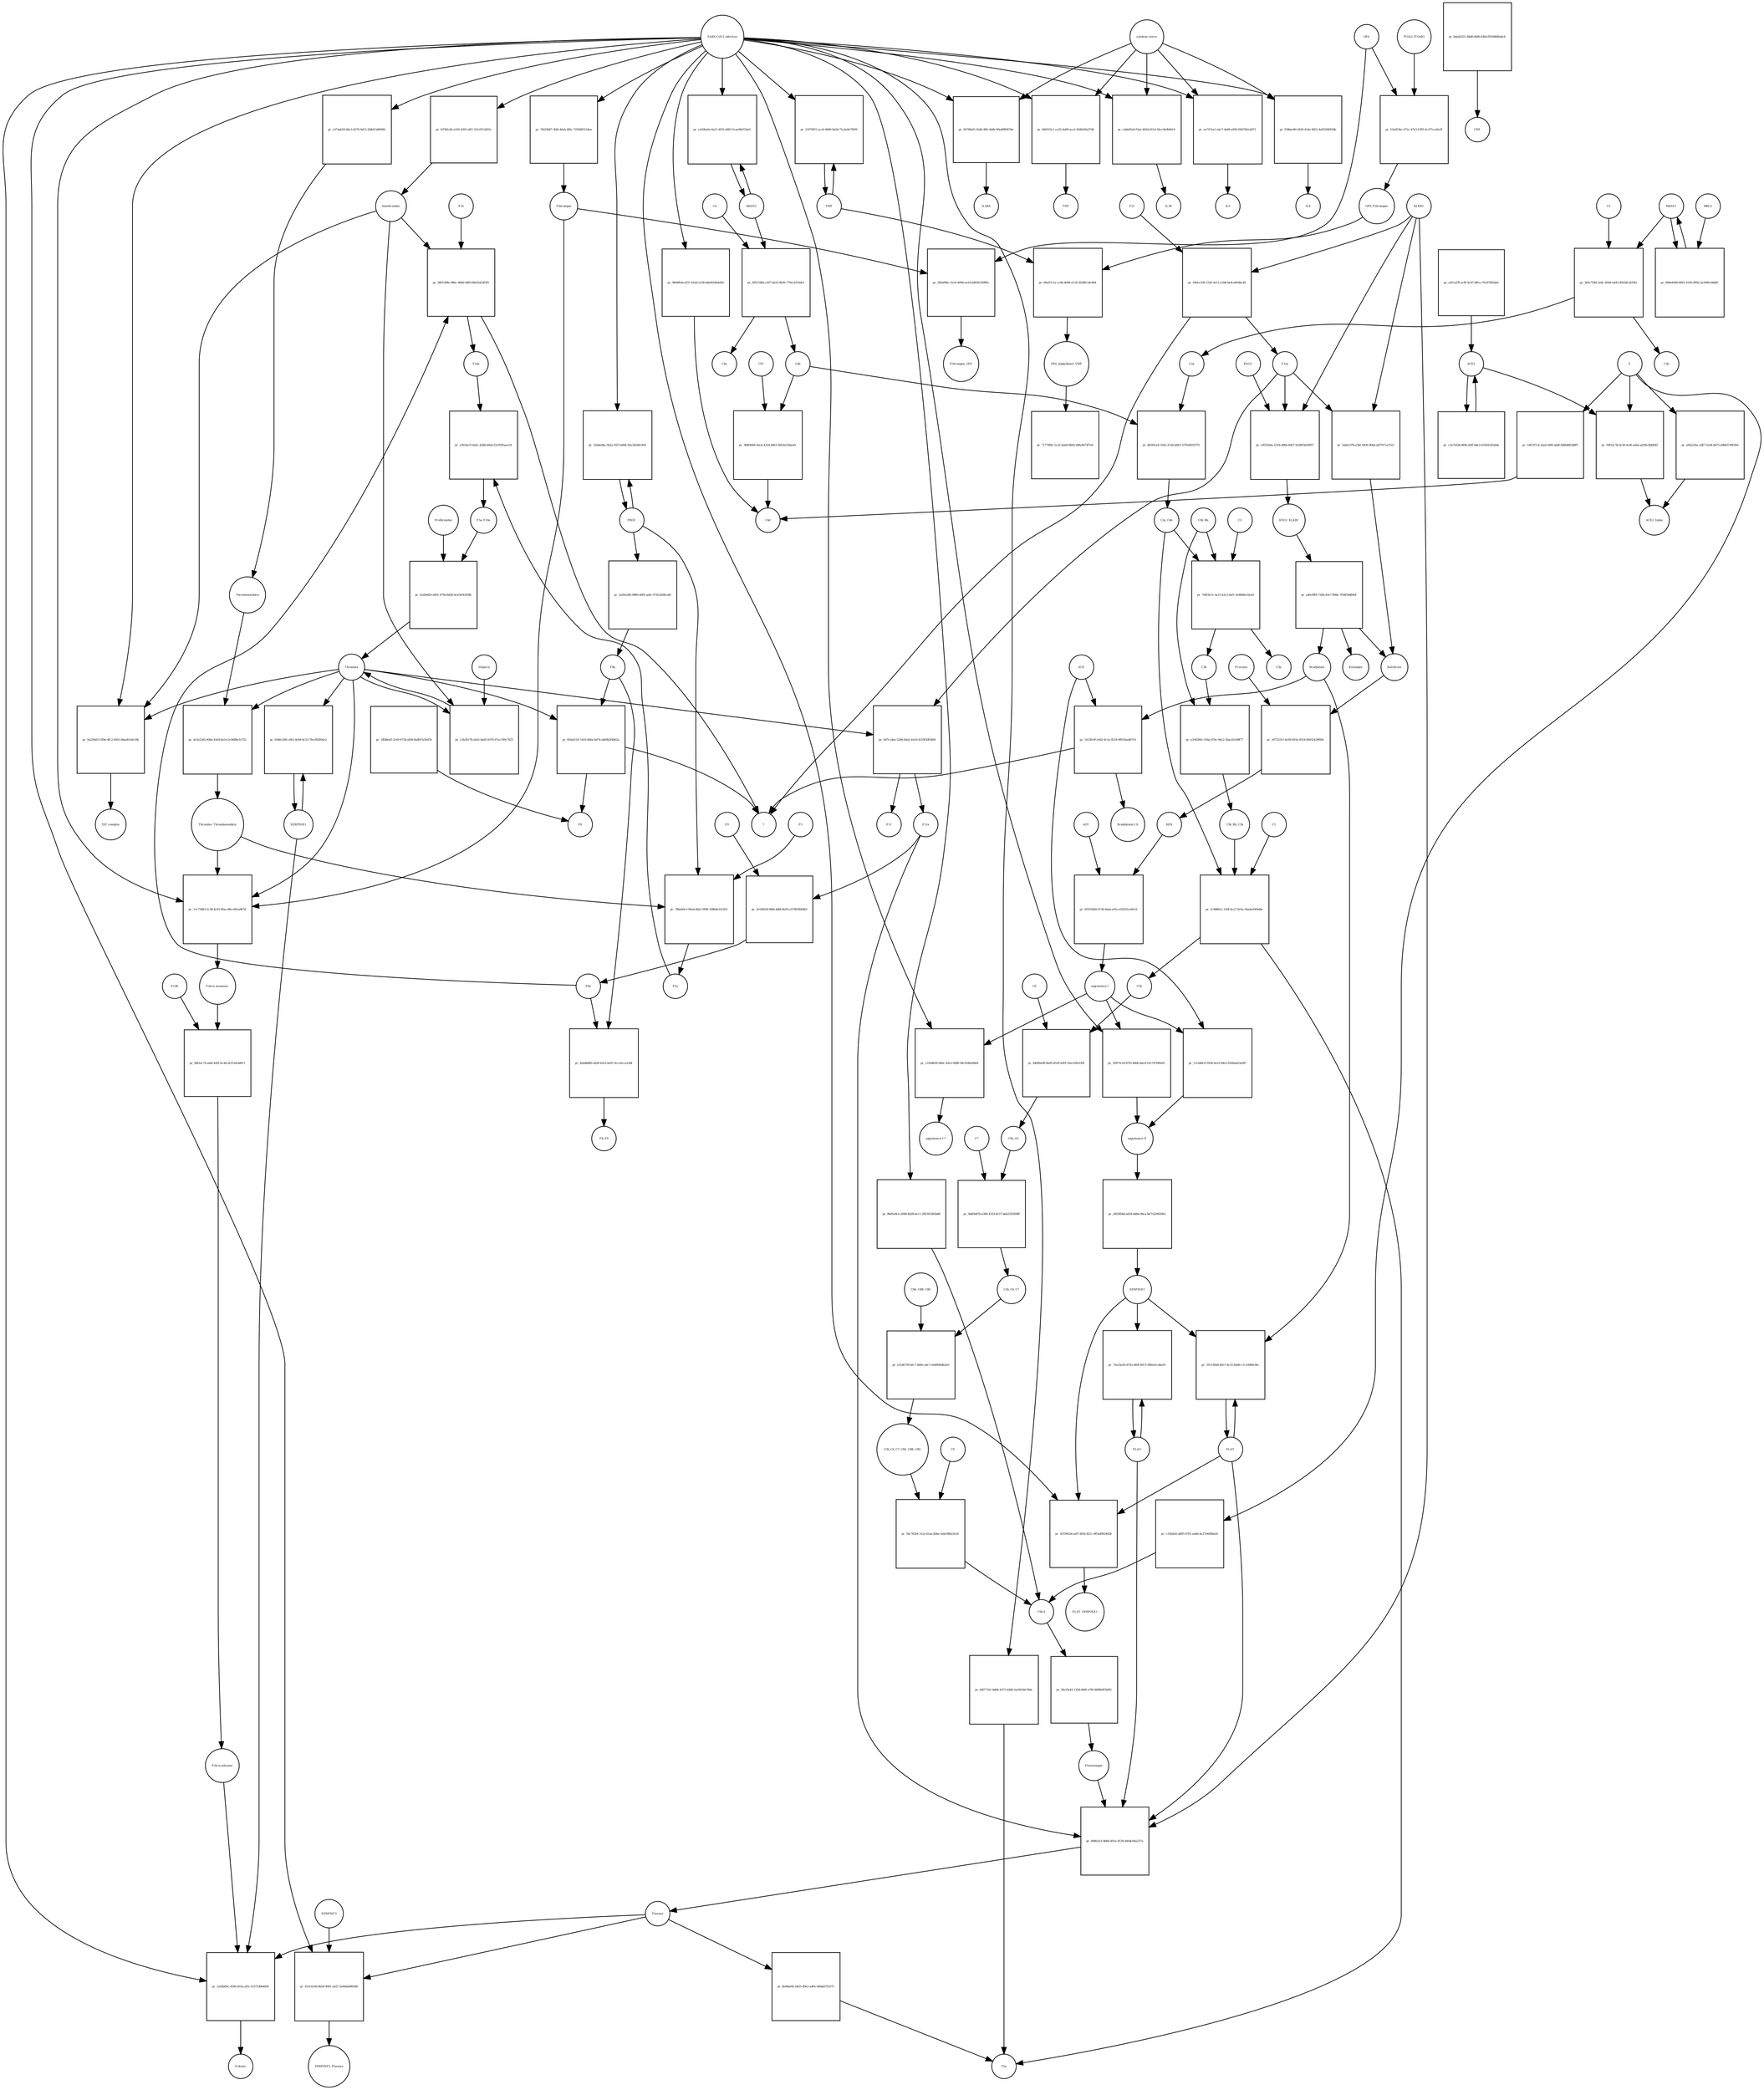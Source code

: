 strict digraph  {
C4b [annotation="", bipartite=0, cls=macromolecule, fontsize=4, label=C4b, shape=circle];
"pr_db5f41e4-1042-47a8-bd93-337fe6635570" [annotation="", bipartite=1, cls=process, fontsize=4, label="pr_db5f41e4-1042-47a8-bd93-337fe6635570", shape=square];
C2a [annotation="", bipartite=0, cls=macromolecule, fontsize=4, label=C2a, shape=circle];
C2a_C4b [annotation="", bipartite=0, cls=complex, fontsize=4, label=C2a_C4b, shape=circle];
C3b [annotation="", bipartite=0, cls=macromolecule, fontsize=4, label=C3b, shape=circle];
"pr_e336399c-556a-47bc-9dc2-5bac01e98f77" [annotation="", bipartite=1, cls=process, fontsize=4, label="pr_e336399c-556a-47bc-9dc2-5bac01e98f77", shape=square];
C3b_Bb [annotation="urn_miriam_pubmed_12440962|urn_miriam_brenda_3.4.21.47", bipartite=0, cls=complex, fontsize=4, label=C3b_Bb, shape=circle];
C3b_Bb_C3b [annotation="urn_miriam_pubmed_12440962|urn_miriam_brenda_34.4.21.47", bipartite=0, cls=complex, fontsize=4, label=C3b_Bb_C3b, shape=circle];
"pr_308f4666-9ecb-4324-b063-5b63a534ae41" [annotation="", bipartite=1, cls=process, fontsize=4, label="pr_308f4666-9ecb-4324-b063-5b63a534ae41", shape=square];
C4d [annotation="", bipartite=0, cls=macromolecule, fontsize=4, label=C4d, shape=circle];
CFI [annotation="urn_miriam_hgnc_HGNC%3A2771", bipartite=0, cls=macromolecule, fontsize=4, label=CFI, shape=circle];
"pr_1ffd8e65-2c69-4728-af69-8a8f47a5647b" [annotation="", bipartite=1, cls=process, fontsize=4, label="pr_1ffd8e65-2c69-4728-af69-8a8f47a5647b", shape=square];
F8 [annotation="urn_miriam_hgnc_HGNC%3A3546", bipartite=0, cls=macromolecule, fontsize=4, label=F8, shape=circle];
"pr_637bfc44-a165-4293-aff2-1f2c0513d55c" [annotation="", bipartite=1, cls=process, fontsize=4, label="pr_637bfc44-a165-4293-aff2-1f2c0513d55c", shape=square];
Antithrombin [annotation="urn_miriam_hgnc_HGNC%3A775", bipartite=0, cls=macromolecule, fontsize=4, label=Antithrombin, shape=circle];
"SARS-CoV-2 infection" [annotation=urn_miriam_taxonomy_2697049, bipartite=0, cls=phenotype, fontsize=4, label="SARS-CoV-2 infection", shape=circle];
S [annotation="urn_miriam_uniprot_P0DTC2|urn_miriam_uniprot_P59594", bipartite=0, cls=macromolecule, fontsize=4, label=S, shape=circle];
"pr_a92e22bc-edf7-4244-b675-e8b63749f20d" [annotation="", bipartite=1, cls="omitted process", fontsize=4, label="pr_a92e22bc-edf7-4244-b675-e8b63749f20d", shape=square];
ACE2_Spike [annotation="", bipartite=0, cls=complex, fontsize=4, label=ACE2_Spike, shape=circle];
Bradykinin [annotation="urn_miriam_obo.chebi_CHEBI%3A3165", bipartite=0, cls=macromolecule, fontsize=4, label=Bradykinin, shape=circle];
"pr_1433fc9f-c6d2-4c1a-9218-9f019aa867c0" [annotation="", bipartite=1, cls=process, fontsize=4, label="pr_1433fc9f-c6d2-4c1a-9218-9f019aa867c0", shape=square];
"Bradykinin(1-5)" [annotation="", bipartite=0, cls=macromolecule, fontsize=4, label="Bradykinin(1-5)", shape=circle];
"?" [annotation="", bipartite=0, cls=macromolecule, fontsize=4, label="?", shape=circle];
ACE [annotation="urn_miriam_hgnc_HGNC%3A2707", bipartite=0, cls=macromolecule, fontsize=4, label=ACE, shape=circle];
ACE2 [annotation="urn_miriam_hgnc_HGNC%3A13557", bipartite=0, cls=macromolecule, fontsize=4, label=ACE2, shape=circle];
"pr_c3a7e63b-8f66-42ff-bde3-03364345afde" [annotation="", bipartite=1, cls=process, fontsize=4, label="pr_c3a7e63b-8f66-42ff-bde3-03364345afde", shape=square];
"pr_59f32c7b-6c44-4c4f-a4eb-ad39e3bd4f45" [annotation="", bipartite=1, cls=process, fontsize=4, label="pr_59f32c7b-6c44-4c4f-a4eb-ad39e3bd4f45", shape=square];
"pr_ad11af3f-ac8f-4cd7-bffe-c7b1876f2dab" [annotation="", bipartite=1, cls=process, fontsize=4, label="pr_ad11af3f-ac8f-4cd7-bffe-c7b1876f2dab", shape=square];
"angiotensin I" [annotation="urn_miriam_obo.chebi_CHEBI%3A2718", bipartite=0, cls="simple chemical", fontsize=4, label="angiotensin I", shape=circle];
"pr_c318d659-6b0c-43e3-9d80-94c918b28464" [annotation="", bipartite=1, cls=process, fontsize=4, label="pr_c318d659-6b0c-43e3-9d80-94c918b28464", shape=square];
"angiotensin I-7" [annotation="urn_miriam_obo.chebi_CHEBI%3A55438", bipartite=0, cls="simple chemical", fontsize=4, label="angiotensin I-7", shape=circle];
"pr_1d67d7cd-3aa4-44f0-abdf-fdb64d63d8f5" [annotation="", bipartite=1, cls=process, fontsize=4, label="pr_1d67d7cd-3aa4-44f0-abdf-fdb64d63d8f5", shape=square];
"pr_c33fafd2-dd95-4761-ab4b-dc27e6498a26" [annotation="", bipartite=1, cls=process, fontsize=4, label="pr_c33fafd2-dd95-4761-ab4b-dc27e6498a26", shape=square];
"C5b-9" [annotation="", bipartite=0, cls=complex, fontsize=4, label="C5b-9", shape=circle];
"pr_bdad3321-4bd8-4bf8-b3b4-f933d686abc6" [annotation="", bipartite=1, cls=process, fontsize=4, label="pr_bdad3321-4bd8-4bf8-b3b4-f933d686abc6", shape=square];
CRP [annotation="urn_miriam_hgnc_HGNC%3A2367", bipartite=0, cls=macromolecule, fontsize=4, label=CRP, shape=circle];
VWF [annotation="", bipartite=0, cls=macromolecule, fontsize=4, label=VWF, shape=circle];
"pr_21970f51-accb-4690-bb3d-71a2e9e7f009" [annotation="", bipartite=1, cls=process, fontsize=4, label="pr_21970f51-accb-4690-bb3d-71a2e9e7f009", shape=square];
PROC [annotation="urn_miriam_hgnc_HGNC%3A9451", bipartite=0, cls=macromolecule, fontsize=4, label=PROC, shape=circle];
"pr_52d4ed4a-3b2a-41f3-b684-92e342d0c494" [annotation="", bipartite=1, cls=process, fontsize=4, label="pr_52d4ed4a-3b2a-41f3-b684-92e342d0c494", shape=square];
"pr_9b94ffeb-ef31-41bd-a158-b4a002464d36" [annotation="", bipartite=1, cls=process, fontsize=4, label="pr_9b94ffeb-ef31-41bd-a158-b4a002464d36", shape=square];
Plasmin [annotation="urn_miriam_hgnc_HGNC%3A9051", bipartite=0, cls=macromolecule, fontsize=4, label=Plasmin, shape=circle];
"pr_013c610d-9b54-4991-a427-2e84ab9803d0" [annotation="", bipartite=1, cls=process, fontsize=4, label="pr_013c610d-9b54-4991-a427-2e84ab9803d0", shape=square];
SERPINF2 [annotation="urn_miriam_hgnc_HGNC%3A9075", bipartite=0, cls=macromolecule, fontsize=4, label=SERPINF2, shape=circle];
SERPINF2_Plasmin [annotation="", bipartite=0, cls=complex, fontsize=4, label=SERPINF2_Plasmin, shape=circle];
"pr_e37aab59-4bc3-4276-9d12-268d13d094fd" [annotation="", bipartite=1, cls=process, fontsize=4, label="pr_e37aab59-4bc3-4276-9d12-268d13d094fd", shape=square];
Thrombomodulin [annotation="urn_miriam_hgnc_HGNC%3A11784", bipartite=0, cls=macromolecule, fontsize=4, label=Thrombomodulin, shape=circle];
KLKB1 [annotation=urn_miriam_hgnc_6371, bipartite=0, cls=macromolecule, fontsize=4, label=KLKB1, shape=circle];
"pr_5a8ec07b-e5bf-4936-96bd-af97971e37a5" [annotation="", bipartite=1, cls=process, fontsize=4, label="pr_5a8ec07b-e5bf-4936-96bd-af97971e37a5", shape=square];
Kallikrein [annotation=urn_miriam_hgnc_6371, bipartite=0, cls=macromolecule, fontsize=4, label=Kallikrein, shape=circle];
F12a [annotation="urn_miriam_hgnc_HGNC%3A3530", bipartite=0, cls=macromolecule, fontsize=4, label=F12a, shape=circle];
KNG1_KLKB1 [annotation=urn_miriam_pubmed_17598838, bipartite=0, cls=complex, fontsize=4, label=KNG1_KLKB1, shape=circle];
"pr_ad0c9ff6-720b-43e7-898e-7f58f59d840f" [annotation="", bipartite=1, cls=process, fontsize=4, label="pr_ad0c9ff6-720b-43e7-898e-7f58f59d840f", shape=square];
Kininogen [annotation="urn_miriam_hgnc_HGNC%3A6383", bipartite=0, cls=macromolecule, fontsize=4, label=Kininogen, shape=circle];
"pr_8695a9ce-2848-4628-bcc1-282343362bd9" [annotation="", bipartite=1, cls=process, fontsize=4, label="pr_8695a9ce-2848-4628-bcc1-282343362bd9", shape=square];
"pr_64f7733c-bd66-4371-b386-5a53036e789e" [annotation="", bipartite=1, cls=process, fontsize=4, label="pr_64f7733c-bd66-4371-b386-5a53036e789e", shape=square];
C5a [annotation="", bipartite=0, cls=macromolecule, fontsize=4, label=C5a, shape=circle];
PLAT [annotation="urn_miriam_hgnc_HGNC%3A9051", bipartite=0, cls=macromolecule, fontsize=4, label=PLAT, shape=circle];
"pr_5911360d-4457-4c25-8a66-c1c12680c6fe" [annotation="", bipartite=1, cls=process, fontsize=4, label="pr_5911360d-4457-4c25-8a66-c1c12680c6fe", shape=square];
SERPINE1 [annotation="urn_miriam_hgnc_HGNC%3A8593", bipartite=0, cls=macromolecule, fontsize=4, label=SERPINE1, shape=circle];
AGT [annotation="urn_miriam_hgnc_HGNC%3A333", bipartite=0, cls=macromolecule, fontsize=4, label=AGT, shape=circle];
"pr_933254b9-0136-4aba-af2e-e20222ca9e1d" [annotation="", bipartite=1, cls=process, fontsize=4, label="pr_933254b9-0136-4aba-af2e-e20222ca9e1d", shape=square];
REN [annotation="urn_miriam_hgnc_HGNC%3A9958", bipartite=0, cls=macromolecule, fontsize=4, label=REN, shape=circle];
C2 [annotation="urn_miriam_hgnc_HGNC%3A1248", bipartite=0, cls=macromolecule, fontsize=4, label=C2, shape=circle];
"pr_3d3c728d-3a9c-45d4-a4d3-d5b3dc3435fa" [annotation="", bipartite=1, cls=process, fontsize=4, label="pr_3d3c728d-3a9c-45d4-a4d3-d5b3dc3435fa", shape=square];
C2b [annotation="", bipartite=0, cls=macromolecule, fontsize=4, label=C2b, shape=circle];
MASP1 [annotation="", bipartite=0, cls=macromolecule, fontsize=4, label=MASP1, shape=circle];
MASP2 [annotation="", bipartite=0, cls=macromolecule, fontsize=4, label=MASP2, shape=circle];
"pr_ce92be6a-6a21-4f33-a883-5cae0bb72de5" [annotation="", bipartite=1, cls=process, fontsize=4, label="pr_ce92be6a-6a21-4f33-a883-5cae0bb72de5", shape=square];
"pr_968e4446-8691-4190-995b-2a304fc04db0" [annotation="", bipartite=1, cls=process, fontsize=4, label="pr_968e4446-8691-4190-995b-2a304fc04db0", shape=square];
MBL2 [annotation=urn_miriam_hgnc_6902, bipartite=0, cls=macromolecule, fontsize=4, label=MBL2, shape=circle];
F10 [annotation="urn_miriam_hgnc_HGNC%3A3528", bipartite=0, cls=macromolecule, fontsize=4, label=F10, shape=circle];
"pr_5801268e-986c-4bbd-9df9-6b624424f3f1" [annotation="", bipartite=1, cls=process, fontsize=4, label="pr_5801268e-986c-4bbd-9df9-6b624424f3f1", shape=square];
F10a [annotation="urn_miriam_hgnc_HGNC%3A3528", bipartite=0, cls=macromolecule, fontsize=4, label=F10a, shape=circle];
F9a [annotation="", bipartite=0, cls=macromolecule, fontsize=4, label=F9a, shape=circle];
C3 [annotation="urn_miriam_hgnc_HGNC%3A1318", bipartite=0, cls=macromolecule, fontsize=4, label=C3, shape=circle];
"pr_766f3e7e-3a15-43c2-bef1-6188b8e32ee9" [annotation="", bipartite=1, cls=process, fontsize=4, label="pr_766f3e7e-3a15-43c2-bef1-6188b8e32ee9", shape=square];
C3a [annotation="", bipartite=0, cls=macromolecule, fontsize=4, label=C3a, shape=circle];
Prorenin [annotation="", bipartite=0, cls=macromolecule, fontsize=4, label=Prorenin, shape=circle];
"pr_347221b7-dc09-493a-9518-84932439f69c" [annotation="", bipartite=1, cls=process, fontsize=4, label="pr_347221b7-dc09-493a-9518-84932439f69c", shape=square];
F8a [annotation="urn_miriam_hgnc_HGNC%3A3546", bipartite=0, cls=macromolecule, fontsize=4, label=F8a, shape=circle];
"pr_f63a6118-7a03-4b0a-8d7d-a669b2f4b62a" [annotation="", bipartite=1, cls=process, fontsize=4, label="pr_f63a6118-7a03-4b0a-8d7d-a669b2f4b62a", shape=square];
Thrombin [annotation="urn_miriam_hgnc_HGNC%3A3535", bipartite=0, cls=macromolecule, fontsize=4, label=Thrombin, shape=circle];
"pr_c5b3b178-e6a5-4ad5-9370-67ac7d9c7925" [annotation="", bipartite=1, cls=process, fontsize=4, label="pr_c5b3b178-e6a5-4ad5-9370-67ac7d9c7925", shape=square];
Heparin [annotation="urn_miriam_pubmed_708377|urn_miriam_obo.chebi_CHEBI%3A28304", bipartite=0, cls="simple chemical", fontsize=4, label=Heparin, shape=circle];
"pr_11c6dbc6-5936-4ca5-84e3-632ba623a587" [annotation="", bipartite=1, cls=process, fontsize=4, label="pr_11c6dbc6-5936-4ca5-84e3-632ba623a587", shape=square];
"angiotensin II" [annotation="urn_miriam_obo.chebi_CHEBI%3A2718", bipartite=0, cls="simple chemical", fontsize=4, label="angiotensin II", shape=circle];
PLAU [annotation="", bipartite=0, cls=macromolecule, fontsize=4, label=PLAU, shape=circle];
"pr_73a10a26-d743-449f-8d73-586e41c44a55" [annotation="", bipartite=1, cls=process, fontsize=4, label="pr_73a10a26-d743-449f-8d73-586e41c44a55", shape=square];
F12 [annotation="urn_miriam_hgnc_HGNC%3A3530", bipartite=0, cls=macromolecule, fontsize=4, label=F12, shape=circle];
"pr_540ec336-1526-4e12-a1b8-be9ca854bc46" [annotation="", bipartite=1, cls=process, fontsize=4, label="pr_540ec336-1526-4e12-a1b8-be9ca854bc46", shape=square];
"pr_0d7ccdea-2266-44a5-b1e9-4319f2df2468" [annotation="", bipartite=1, cls=process, fontsize=4, label="pr_0d7ccdea-2266-44a5-b1e9-4319f2df2468", shape=square];
F11 [annotation="urn_miriam_hgnc_HGNC%3A3529", bipartite=0, cls=macromolecule, fontsize=4, label=F11, shape=circle];
F11a [annotation="urn_miriam_hgnc_HGNC%3A3529", bipartite=0, cls=macromolecule, fontsize=4, label=F11a, shape=circle];
C4 [annotation="", bipartite=0, cls=macromolecule, fontsize=4, label=C4, shape=circle];
"pr_6f527db4-c207-4e25-8636-770ec61f3de3" [annotation="", bipartite=1, cls=process, fontsize=4, label="pr_6f527db4-c207-4e25-8636-770ec61f3de3", shape=square];
C4a [annotation="", bipartite=0, cls=macromolecule, fontsize=4, label=C4a, shape=circle];
"pr_431f462d-ea97-4f56-821c-9f5ed0924028" [annotation="", bipartite=1, cls=process, fontsize=4, label="pr_431f462d-ea97-4f56-821c-9f5ed0924028", shape=square];
PLAT_SERPINE1 [annotation=urn_miriam_pubmed_22449964, bipartite=0, cls=complex, fontsize=4, label=PLAT_SERPINE1, shape=circle];
"pr_4abdbd89-a028-45a3-be91-0cca5cca14df" [annotation="", bipartite=1, cls=process, fontsize=4, label="pr_4abdbd89-a028-45a3-be91-0cca5cca14df", shape=square];
F8_F9 [annotation=urn_miriam_pubmed_22471307, bipartite=0, cls=complex, fontsize=4, label=F8_F9, shape=circle];
"pr_e3b1be1f-6a0c-42b8-b9ab-f2c9595aec54" [annotation="", bipartite=1, cls=process, fontsize=4, label="pr_e3b1be1f-6a0c-42b8-b9ab-f2c9595aec54", shape=square];
F5a [annotation="urn_miriam_hgnc_HGNC%3A3542", bipartite=0, cls=macromolecule, fontsize=4, label=F5a, shape=circle];
F5a_F10a [annotation=urn_miriam_pubmed_2303476, bipartite=0, cls=complex, fontsize=4, label=F5a_F10a, shape=circle];
F5 [annotation="urn_miriam_hgnc_HGNC%3A3541", bipartite=0, cls=macromolecule, fontsize=4, label=F5, shape=circle];
"pr_78ba66c5-09ad-46e2-9f48-198b9e33c852" [annotation="", bipartite=1, cls=process, fontsize=4, label="pr_78ba66c5-09ad-46e2-9f48-198b9e33c852", shape=square];
Thrombin_Thrombomodulin [annotation="urn_miriam_pubmed_6282863|urn_miriam_taxonomy_9986", bipartite=0, cls=complex, fontsize=4, label=Thrombin_Thrombomodulin, shape=circle];
SERPINH1 [annotation="urn_miriam_hgnc_HGNC%3A1546", bipartite=0, cls=macromolecule, fontsize=4, label=SERPINH1, shape=circle];
"pr_05d6c290-c6b1-4e94-bc53-7fecf82856e2" [annotation="", bipartite=1, cls=process, fontsize=4, label="pr_05d6c290-c6b1-4e94-bc53-7fecf82856e2", shape=square];
Fibrinogen [annotation=urn_miriam_pubmed_19296670, bipartite=0, cls=complex, fontsize=4, label=Fibrinogen, shape=circle];
"pr_11c72b83-2c38-4c93-9fae-d8cc6b2a807d" [annotation="", bipartite=1, cls=process, fontsize=4, label="pr_11c72b83-2c38-4c93-9fae-d8cc6b2a807d", shape=square];
"Fibrin monomer" [annotation="", bipartite=0, cls=macromolecule, fontsize=4, label="Fibrin monomer", shape=circle];
C5 [annotation="urn_miriam_hgnc_HGNC%3A1331", bipartite=0, cls=macromolecule, fontsize=4, label=C5, shape=circle];
"pr_2c98861c-21df-4ca7-9c6a-56a4a4304dbc" [annotation="", bipartite=1, cls=process, fontsize=4, label="pr_2c98861c-21df-4ca7-9c6a-56a4a4304dbc", shape=square];
C5b [annotation="", bipartite=0, cls=macromolecule, fontsize=4, label=C5b, shape=circle];
"pr_44006a08-8a49-4520-b2f9-16ec03b1f29f" [annotation="", bipartite=1, cls=process, fontsize=4, label="pr_44006a08-8a49-4520-b2f9-16ec03b1f29f", shape=square];
C6 [annotation="urn_miriam_hgnc_HGNC%3A1339", bipartite=0, cls=macromolecule, fontsize=4, label=C6, shape=circle];
C5b_C6 [annotation="", bipartite=0, cls=complex, fontsize=4, label=C5b_C6, shape=circle];
"pr_0dd30d76-e300-4333-9c57-beb255f200ff" [annotation="", bipartite=1, cls=process, fontsize=4, label="pr_0dd30d76-e300-4333-9c57-beb255f200ff", shape=square];
C7 [annotation="urn_miriam_hgnc_HGNC%3A1346", bipartite=0, cls=macromolecule, fontsize=4, label=C7, shape=circle];
C5b_C6_C7 [annotation=urn_miriam_pubmed_28630159, bipartite=0, cls=complex, fontsize=4, label=C5b_C6_C7, shape=circle];
"pr_e21d6759-bfc7-4d0e-adc7-e6df9404b3e0" [annotation="", bipartite=1, cls=process, fontsize=4, label="pr_e21d6759-bfc7-4d0e-adc7-e6df9404b3e0", shape=square];
C8A_C8B_C8G [annotation="", bipartite=0, cls=complex, fontsize=4, label=C8A_C8B_C8G, shape=circle];
C5b_C6_C7_C8A_C8B_C8G [annotation=urn_miriam_pubmed_28630159, bipartite=0, cls=complex, fontsize=4, label=C5b_C6_C7_C8A_C8B_C8G, shape=circle];
"pr_56c7626f-312a-41aa-b5be-3ebc98b23e16" [annotation="", bipartite=1, cls=process, fontsize=4, label="pr_56c7626f-312a-41aa-b5be-3ebc98b23e16", shape=square];
C9 [annotation="urn_miriam_hgnc_HGNC%3A1358", bipartite=0, cls=macromolecule, fontsize=4, label=C9, shape=circle];
"pr_30973c24-87f2-486b-bdcd-10c747f90e05" [annotation="", bipartite=1, cls=process, fontsize=4, label="pr_30973c24-87f2-486b-bdcd-10c747f90e05", shape=square];
"pr_cdda95e0-f3ee-402d-b51d-56cc9e0b0614" [annotation="", bipartite=1, cls=process, fontsize=4, label="pr_cdda95e0-f3ee-402d-b51d-56cc9e0b0614", shape=square];
IL1B [annotation=urn_miriam_hgnc_5992, bipartite=0, cls=macromolecule, fontsize=4, label=IL1B, shape=circle];
"cytokine storm" [annotation=urn_miriam_pubmed_2504360, bipartite=0, cls=phenotype, fontsize=4, label="cytokine storm", shape=circle];
"pr_7fd336d7-3f46-40ab-bf0c-7256885124ea" [annotation="", bipartite=1, cls=process, fontsize=4, label="pr_7fd336d7-3f46-40ab-bf0c-7256885124ea", shape=square];
"pr_ae747ea1-ebc7-4a89-a995-09470b1efd71" [annotation="", bipartite=1, cls=process, fontsize=4, label="pr_ae747ea1-ebc7-4a89-a995-09470b1efd71", shape=square];
IL6 [annotation=urn_miriam_hgnc_6018, bipartite=0, cls=macromolecule, fontsize=4, label=IL6, shape=circle];
"pr_f58bee80-0439-41de-9651-4af52006f3db" [annotation="", bipartite=1, cls=process, fontsize=4, label="pr_f58bee80-0439-41de-9651-4af52006f3db", shape=square];
IL8 [annotation="urn_miriam_hgnc_HGNC%3A6025", bipartite=0, cls=macromolecule, fontsize=4, label=IL8, shape=circle];
"pr_95789ef5-42db-4ffe-bbfb-99ed0ff667de" [annotation="", bipartite=1, cls=process, fontsize=4, label="pr_95789ef5-42db-4ffe-bbfb-99ed0ff667de", shape=square];
IL2RA [annotation="urn_miriam_hgnc_HGNC%3A6008", bipartite=0, cls=macromolecule, fontsize=4, label=IL2RA, shape=circle];
Plasminogen [annotation="urn_miriam_hgnc_HGNC%3A9071", bipartite=0, cls=macromolecule, fontsize=4, label=Plasminogen, shape=circle];
"pr_808fa5cf-8b66-491e-8138-d40dc94a237a" [annotation="", bipartite=1, cls=process, fontsize=4, label="pr_808fa5cf-8b66-491e-8138-d40dc94a237a", shape=square];
"pr_9a258d13-5f9a-4fc2-9503-0bae81efe10b" [annotation="", bipartite=1, cls=process, fontsize=4, label="pr_9a258d13-5f9a-4fc2-9503-0bae81efe10b", shape=square];
"TAT complex" [annotation=urn_miriam_pubmed_22930518, bipartite=0, cls=complex, fontsize=4, label="TAT complex", shape=circle];
Prothrombin [annotation="urn_miriam_hgnc_HGNC%3A3535", bipartite=0, cls=macromolecule, fontsize=4, label=Prothrombin, shape=circle];
"pr_fa2b9d20-a801-479d-8d26-bcb3ef43f286" [annotation="", bipartite=1, cls=process, fontsize=4, label="pr_fa2b9d20-a801-479d-8d26-bcb3ef43f286", shape=square];
"pr_2a05e286-9889-40f4-aa8c-97423d38ca8f" [annotation="", bipartite=1, cls=process, fontsize=4, label="pr_2a05e286-9889-40f4-aa8c-97423d38ca8f", shape=square];
"pr_2d53f04d-a024-4d8d-9bca-be7cd2902062" [annotation="", bipartite=1, cls=process, fontsize=4, label="pr_2d53f04d-a024-4d8d-9bca-be7cd2902062", shape=square];
"pr_4e3a53d2-406e-43e9-8a1d-2c9686e1e752" [annotation="", bipartite=1, cls=process, fontsize=4, label="pr_4e3a53d2-406e-43e9-8a1d-2c9686e1e752", shape=square];
F9 [annotation="urn_miriam_hgnc_HGNC%3A35531", bipartite=0, cls=macromolecule, fontsize=4, label=F9, shape=circle];
"pr_3e1f603d-0bfb-4dbf-8e93-e57963f06db3" [annotation="", bipartite=1, cls=process, fontsize=4, label="pr_3e1f603d-0bfb-4dbf-8e93-e57963f06db3", shape=square];
"pr_c852564a-2329-48bb-b067-9c0893a09957" [annotation="", bipartite=1, cls=process, fontsize=4, label="pr_c852564a-2329-48bb-b067-9c0893a09957", shape=square];
KNG1 [annotation=urn_miriam_hgnc_6383, bipartite=0, cls=macromolecule, fontsize=4, label=KNG1, shape=circle];
"pr_5fe35e42-1338-460f-a7f6-480fb997bf92" [annotation="", bipartite=1, cls=process, fontsize=4, label="pr_5fe35e42-1338-460f-a7f6-480fb997bf92", shape=square];
"pr_8e68a041-b631-49e2-a461-4f6dd37f2575" [annotation="", bipartite=1, cls=process, fontsize=4, label="pr_8e68a041-b631-49e2-a461-4f6dd37f2575", shape=square];
"pr_69d103c1-ce35-4a89-ace1-604faf9a37d0" [annotation="", bipartite=1, cls=process, fontsize=4, label="pr_69d103c1-ce35-4a89-ace1-604faf9a37d0", shape=square];
TNF [annotation=urn_miriam_hgnc_11892, bipartite=0, cls=macromolecule, fontsize=4, label=TNF, shape=circle];
"pr_9bf2ec74-adaf-442f-bc44-af215dcdd011" [annotation="", bipartite=1, cls=process, fontsize=4, label="pr_9bf2ec74-adaf-442f-bc44-af215dcdd011", shape=square];
"Fibrin polymer" [annotation="", bipartite=0, cls=macromolecule, fontsize=4, label="Fibrin polymer", shape=circle];
F13B [annotation="", bipartite=0, cls=macromolecule, fontsize=4, label=F13B, shape=circle];
"pr_1a02b09c-d186-455a-af5c-f137339b4830" [annotation="", bipartite=1, cls=process, fontsize=4, label="pr_1a02b09c-d186-455a-af5c-f137339b4830", shape=square];
"D-dimer" [annotation=urn_miriam_pubmed_19008457, bipartite=0, cls=macromolecule, fontsize=4, label="D-dimer", shape=circle];
GP6_alpha2beta1_VWF [annotation="", bipartite=0, cls=complex, fontsize=4, label=GP6_alpha2beta1_VWF, shape=circle];
"pr_71779f8c-5c22-4ab0-8b04-d9fe4b73f7e6" [annotation="", bipartite=1, cls="omitted process", fontsize=4, label="pr_71779f8c-5c22-4ab0-8b04-d9fe4b73f7e6", shape=square];
GP6 [annotation=urn_miriam_hgnc_14388, bipartite=0, cls=macromolecule, fontsize=4, label=GP6, shape=circle];
"pr_53ed53bc-671e-47a3-b785-4c1f7cca6e3f" [annotation="", bipartite=1, cls=process, fontsize=4, label="pr_53ed53bc-671e-47a3-b785-4c1f7cca6e3f", shape=square];
ITGA2_ITGAB1 [annotation="urn_miriam_intact_EBI-16428357", bipartite=0, cls=complex, fontsize=4, label=ITGA2_ITGAB1, shape=circle];
GP6_Fibrinogen [annotation="", bipartite=0, cls=complex, fontsize=4, label=GP6_Fibrinogen, shape=circle];
"pr_60a47c1a-cc0b-4608-a118-3028fc54c864" [annotation="", bipartite=1, cls=process, fontsize=4, label="pr_60a47c1a-cc0b-4608-a118-3028fc54c864", shape=square];
"pr_2f6a096c-5a16-4099-ae1d-bd03b330ff9c" [annotation="", bipartite=1, cls=process, fontsize=4, label="pr_2f6a096c-5a16-4099-ae1d-bd03b330ff9c", shape=square];
Fibrinogen_GP6 [annotation=urn_miriam_pubmed_19296670, bipartite=0, cls=complex, fontsize=4, label=Fibrinogen_GP6, shape=circle];
C4b -> "pr_db5f41e4-1042-47a8-bd93-337fe6635570"  [annotation="", interaction_type=consumption];
C4b -> "pr_308f4666-9ecb-4324-b063-5b63a534ae41"  [annotation="", interaction_type=consumption];
"pr_db5f41e4-1042-47a8-bd93-337fe6635570" -> C2a_C4b  [annotation="", interaction_type=production];
C2a -> "pr_db5f41e4-1042-47a8-bd93-337fe6635570"  [annotation="", interaction_type=consumption];
C2a_C4b -> "pr_766f3e7e-3a15-43c2-bef1-6188b8e32ee9"  [annotation=urn_miriam_pubmed_12440962, interaction_type=catalysis];
C2a_C4b -> "pr_2c98861c-21df-4ca7-9c6a-56a4a4304dbc"  [annotation=urn_miriam_pubmed_28630159, interaction_type=catalysis];
C3b -> "pr_e336399c-556a-47bc-9dc2-5bac01e98f77"  [annotation="", interaction_type=consumption];
"pr_e336399c-556a-47bc-9dc2-5bac01e98f77" -> C3b_Bb_C3b  [annotation="", interaction_type=production];
C3b_Bb -> "pr_e336399c-556a-47bc-9dc2-5bac01e98f77"  [annotation="", interaction_type=consumption];
C3b_Bb -> "pr_766f3e7e-3a15-43c2-bef1-6188b8e32ee9"  [annotation=urn_miriam_pubmed_12440962, interaction_type=catalysis];
C3b_Bb_C3b -> "pr_2c98861c-21df-4ca7-9c6a-56a4a4304dbc"  [annotation=urn_miriam_pubmed_28630159, interaction_type=catalysis];
"pr_308f4666-9ecb-4324-b063-5b63a534ae41" -> C4d  [annotation="", interaction_type=production];
CFI -> "pr_308f4666-9ecb-4324-b063-5b63a534ae41"  [annotation=urn_miriam_pubmed_19362461, interaction_type=catalysis];
"pr_1ffd8e65-2c69-4728-af69-8a8f47a5647b" -> F8  [annotation="", interaction_type=production];
"pr_637bfc44-a165-4293-aff2-1f2c0513d55c" -> Antithrombin  [annotation="", interaction_type=production];
Antithrombin -> "pr_5801268e-986c-4bbd-9df9-6b624424f3f1"  [annotation="urn_miriam_pubmed_11551226|urn_miriam_pubmed_15853774", interaction_type=inhibition];
Antithrombin -> "pr_c5b3b178-e6a5-4ad5-9370-67ac7d9c7925"  [annotation=urn_miriam_pubmed_15853774, interaction_type=inhibition];
Antithrombin -> "pr_9a258d13-5f9a-4fc2-9503-0bae81efe10b"  [annotation="", interaction_type=consumption];
"SARS-CoV-2 infection" -> "pr_637bfc44-a165-4293-aff2-1f2c0513d55c"  [annotation=urn_miriam_pubmed_32302438, interaction_type="necessary stimulation"];
"SARS-CoV-2 infection" -> "pr_c318d659-6b0c-43e3-9d80-94c918b28464"  [annotation=urn_miriam_pubmed_23392115, interaction_type=inhibition];
"SARS-CoV-2 infection" -> "pr_21970f51-accb-4690-bb3d-71a2e9e7f009"  [annotation=urn_miriam_pubmed_32367170, interaction_type="necessary stimulation"];
"SARS-CoV-2 infection" -> "pr_52d4ed4a-3b2a-41f3-b684-92e342d0c494"  [annotation=urn_miriam_pubmed_32302438, interaction_type="necessary stimulation"];
"SARS-CoV-2 infection" -> "pr_9b94ffeb-ef31-41bd-a158-b4a002464d36"  [annotation=urn_miriam_pubmed_32299776, interaction_type=stimulation];
"SARS-CoV-2 infection" -> "pr_013c610d-9b54-4991-a427-2e84ab9803d0"  [annotation="urn_miriam_pubmed_2437112|urn_miriam_doi_10.1101%2F2020.04.25.20077842", interaction_type=stimulation];
"SARS-CoV-2 infection" -> "pr_e37aab59-4bc3-4276-9d12-268d13d094fd"  [annotation="urn_miriam_doi_10.1101%2F2020.04.25.20077842", interaction_type="necessary stimulation"];
"SARS-CoV-2 infection" -> "pr_8695a9ce-2848-4628-bcc1-282343362bd9"  [annotation=urn_miriam_pmc_PMC7260598, interaction_type="necessary stimulation"];
"SARS-CoV-2 infection" -> "pr_64f7733c-bd66-4371-b386-5a53036e789e"  [annotation=urn_miriam_pmc_PMC7260598, interaction_type="necessary stimulation"];
"SARS-CoV-2 infection" -> "pr_ce92be6a-6a21-4f33-a883-5cae0bb72de5"  [annotation="urn_miriam_pubmed_11290788|urn_miriam_pubmed_32299776", interaction_type=stimulation];
"SARS-CoV-2 infection" -> "pr_431f462d-ea97-4f56-821c-9f5ed0924028"  [annotation="urn_miriam_pubmed_22449964|urn_miriam_doi_10.1101%2F2020.04.25.20077842", interaction_type="necessary stimulation"];
"SARS-CoV-2 infection" -> "pr_11c72b83-2c38-4c93-9fae-d8cc6b2a807d"  [annotation="urn_miriam_pubmed_6282863|urn_miriam_pubmed_28228446|urn_miriam_pubmed_2117226", interaction_type="necessary stimulation"];
"SARS-CoV-2 infection" -> "pr_30973c24-87f2-486b-bdcd-10c747f90e05"  [annotation=urn_miriam_pubmed_32048163, interaction_type=catalysis];
"SARS-CoV-2 infection" -> "pr_cdda95e0-f3ee-402d-b51d-56cc9e0b0614"  [annotation=urn_miriam_pubmed_32171193, interaction_type=stimulation];
"SARS-CoV-2 infection" -> "pr_7fd336d7-3f46-40ab-bf0c-7256885124ea"  [annotation="", interaction_type=consumption];
"SARS-CoV-2 infection" -> "pr_ae747ea1-ebc7-4a89-a995-09470b1efd71"  [annotation=urn_miriam_pubmed_32286245, interaction_type=stimulation];
"SARS-CoV-2 infection" -> "pr_f58bee80-0439-41de-9651-4af52006f3db"  [annotation=urn_miriam_pubmed_32286245, interaction_type=stimulation];
"SARS-CoV-2 infection" -> "pr_95789ef5-42db-4ffe-bbfb-99ed0ff667de"  [annotation=urn_miriam_pubmed_32286245, interaction_type=stimulation];
"SARS-CoV-2 infection" -> "pr_9a258d13-5f9a-4fc2-9503-0bae81efe10b"  [annotation="urn_miriam_pubmed_22930518|urn_miriam_doi_10.1101%2F2020.04.25.20077842", interaction_type="necessary stimulation"];
"SARS-CoV-2 infection" -> "pr_69d103c1-ce35-4a89-ace1-604faf9a37d0"  [annotation=urn_miriam_pubmed_32504360, interaction_type=stimulation];
"SARS-CoV-2 infection" -> "pr_1a02b09c-d186-455a-af5c-f137339b4830"  [annotation="urn_miriam_pubmed_29096812|urn_miriam_pubmed_10574983|urn_miriam_pubmed_32172226", interaction_type="necessary stimulation"];
S -> "pr_a92e22bc-edf7-4244-b675-e8b63749f20d"  [annotation="", interaction_type=consumption];
S -> "pr_59f32c7b-6c44-4c4f-a4eb-ad39e3bd4f45"  [annotation="", interaction_type=consumption];
S -> "pr_1d67d7cd-3aa4-44f0-abdf-fdb64d63d8f5"  [annotation="", interaction_type=consumption];
S -> "pr_c33fafd2-dd95-4761-ab4b-dc27e6498a26"  [annotation="", interaction_type=consumption];
"pr_a92e22bc-edf7-4244-b675-e8b63749f20d" -> ACE2_Spike  [annotation="", interaction_type=production];
Bradykinin -> "pr_1433fc9f-c6d2-4c1a-9218-9f019aa867c0"  [annotation="", interaction_type=consumption];
Bradykinin -> "pr_5911360d-4457-4c25-8a66-c1c12680c6fe"  [annotation="urn_miriam_pubmed_10373228|urn_miriam_pubmed_2769655", interaction_type=catalysis];
"pr_1433fc9f-c6d2-4c1a-9218-9f019aa867c0" -> "Bradykinin(1-5)"  [annotation="", interaction_type=production];
"pr_1433fc9f-c6d2-4c1a-9218-9f019aa867c0" -> "?"  [annotation="", interaction_type=production];
ACE -> "pr_1433fc9f-c6d2-4c1a-9218-9f019aa867c0"  [annotation=urn_miriam_pubmed_10969042, interaction_type=catalysis];
ACE -> "pr_11c6dbc6-5936-4ca5-84e3-632ba623a587"  [annotation="urn_miriam_taxonomy_9606|urn_miriam_pubmed_190881|urn_miriam_pubmed_10969042", interaction_type=catalysis];
ACE2 -> "pr_c3a7e63b-8f66-42ff-bde3-03364345afde"  [annotation="", interaction_type=consumption];
ACE2 -> "pr_59f32c7b-6c44-4c4f-a4eb-ad39e3bd4f45"  [annotation="", interaction_type=consumption];
"pr_c3a7e63b-8f66-42ff-bde3-03364345afde" -> ACE2  [annotation="", interaction_type=production];
"pr_59f32c7b-6c44-4c4f-a4eb-ad39e3bd4f45" -> ACE2_Spike  [annotation="", interaction_type=production];
"pr_ad11af3f-ac8f-4cd7-bffe-c7b1876f2dab" -> ACE2  [annotation="", interaction_type=production];
"angiotensin I" -> "pr_c318d659-6b0c-43e3-9d80-94c918b28464"  [annotation="", interaction_type=consumption];
"angiotensin I" -> "pr_11c6dbc6-5936-4ca5-84e3-632ba623a587"  [annotation="", interaction_type=consumption];
"angiotensin I" -> "pr_30973c24-87f2-486b-bdcd-10c747f90e05"  [annotation="", interaction_type=consumption];
"pr_c318d659-6b0c-43e3-9d80-94c918b28464" -> "angiotensin I-7"  [annotation="", interaction_type=production];
"pr_1d67d7cd-3aa4-44f0-abdf-fdb64d63d8f5" -> C4d  [annotation="", interaction_type=production];
"pr_c33fafd2-dd95-4761-ab4b-dc27e6498a26" -> "C5b-9"  [annotation="", interaction_type=production];
"C5b-9" -> "pr_5fe35e42-1338-460f-a7f6-480fb997bf92"  [annotation="", interaction_type=consumption];
"pr_bdad3321-4bd8-4bf8-b3b4-f933d686abc6" -> CRP  [annotation="", interaction_type=production];
VWF -> "pr_21970f51-accb-4690-bb3d-71a2e9e7f009"  [annotation="", interaction_type=consumption];
VWF -> "pr_60a47c1a-cc0b-4608-a118-3028fc54c864"  [annotation="", interaction_type=consumption];
"pr_21970f51-accb-4690-bb3d-71a2e9e7f009" -> VWF  [annotation="", interaction_type=production];
PROC -> "pr_52d4ed4a-3b2a-41f3-b684-92e342d0c494"  [annotation="", interaction_type=consumption];
PROC -> "pr_78ba66c5-09ad-46e2-9f48-198b9e33c852"  [annotation="urn_miriam_pubmed_6282863|urn_miriam_pubmed_6572921|urn_miriam_pubmed_2322551", interaction_type=inhibition];
PROC -> "pr_2a05e286-9889-40f4-aa8c-97423d38ca8f"  [annotation="", interaction_type=consumption];
"pr_52d4ed4a-3b2a-41f3-b684-92e342d0c494" -> PROC  [annotation="", interaction_type=production];
"pr_9b94ffeb-ef31-41bd-a158-b4a002464d36" -> C4d  [annotation="", interaction_type=production];
Plasmin -> "pr_013c610d-9b54-4991-a427-2e84ab9803d0"  [annotation="", interaction_type=consumption];
Plasmin -> "pr_8e68a041-b631-49e2-a461-4f6dd37f2575"  [annotation="urn_miriam_pubmed_27077125|urn_miriam_taxonomy_10090", interaction_type="necessary stimulation"];
Plasmin -> "pr_1a02b09c-d186-455a-af5c-f137339b4830"  [annotation="urn_miriam_pubmed_29096812|urn_miriam_pubmed_10574983|urn_miriam_pubmed_32172226", interaction_type=catalysis];
"pr_013c610d-9b54-4991-a427-2e84ab9803d0" -> SERPINF2_Plasmin  [annotation="", interaction_type=production];
SERPINF2 -> "pr_013c610d-9b54-4991-a427-2e84ab9803d0"  [annotation="", interaction_type=consumption];
"pr_e37aab59-4bc3-4276-9d12-268d13d094fd" -> Thrombomodulin  [annotation="", interaction_type=production];
Thrombomodulin -> "pr_4e3a53d2-406e-43e9-8a1d-2c9686e1e752"  [annotation="", interaction_type=consumption];
KLKB1 -> "pr_5a8ec07b-e5bf-4936-96bd-af97971e37a5"  [annotation="", interaction_type=consumption];
KLKB1 -> "pr_540ec336-1526-4e12-a1b8-be9ca854bc46"  [annotation=urn_miriam_pubmed_21304106, interaction_type=catalysis];
KLKB1 -> "pr_808fa5cf-8b66-491e-8138-d40dc94a237a"  [annotation=urn_miriam_pubmed_3850647, interaction_type=catalysis];
KLKB1 -> "pr_c852564a-2329-48bb-b067-9c0893a09957"  [annotation="", interaction_type=consumption];
"pr_5a8ec07b-e5bf-4936-96bd-af97971e37a5" -> Kallikrein  [annotation="", interaction_type=production];
Kallikrein -> "pr_347221b7-dc09-493a-9518-84932439f69c"  [annotation=urn_miriam_pubmed_12793984, interaction_type=catalysis];
F12a -> "pr_5a8ec07b-e5bf-4936-96bd-af97971e37a5"  [annotation=urn_miriam_pubmed_21304106, interaction_type=catalysis];
F12a -> "pr_0d7ccdea-2266-44a5-b1e9-4319f2df2468"  [annotation="", interaction_type=consumption];
F12a -> "pr_c852564a-2329-48bb-b067-9c0893a09957"  [annotation=urn_miriam_pubmed_7944388, interaction_type=catalysis];
KNG1_KLKB1 -> "pr_ad0c9ff6-720b-43e7-898e-7f58f59d840f"  [annotation=urn_miriam_isbn_9781482204049, interaction_type=catalysis];
"pr_ad0c9ff6-720b-43e7-898e-7f58f59d840f" -> Kininogen  [annotation="", interaction_type=production];
"pr_ad0c9ff6-720b-43e7-898e-7f58f59d840f" -> Bradykinin  [annotation="", interaction_type=production];
"pr_ad0c9ff6-720b-43e7-898e-7f58f59d840f" -> Kallikrein  [annotation="", interaction_type=production];
"pr_8695a9ce-2848-4628-bcc1-282343362bd9" -> "C5b-9"  [annotation="", interaction_type=production];
"pr_64f7733c-bd66-4371-b386-5a53036e789e" -> C5a  [annotation="", interaction_type=production];
PLAT -> "pr_5911360d-4457-4c25-8a66-c1c12680c6fe"  [annotation="", interaction_type=consumption];
PLAT -> "pr_431f462d-ea97-4f56-821c-9f5ed0924028"  [annotation="", interaction_type=consumption];
PLAT -> "pr_808fa5cf-8b66-491e-8138-d40dc94a237a"  [annotation=urn_miriam_pubmed_3850647, interaction_type=catalysis];
"pr_5911360d-4457-4c25-8a66-c1c12680c6fe" -> PLAT  [annotation="", interaction_type=production];
SERPINE1 -> "pr_5911360d-4457-4c25-8a66-c1c12680c6fe"  [annotation="urn_miriam_pubmed_10373228|urn_miriam_pubmed_2769655", interaction_type=inhibition];
SERPINE1 -> "pr_73a10a26-d743-449f-8d73-586e41c44a55"  [annotation=urn_miriam_pubmed_21199867, interaction_type=inhibition];
SERPINE1 -> "pr_431f462d-ea97-4f56-821c-9f5ed0924028"  [annotation="", interaction_type=consumption];
AGT -> "pr_933254b9-0136-4aba-af2e-e20222ca9e1d"  [annotation="", interaction_type=consumption];
"pr_933254b9-0136-4aba-af2e-e20222ca9e1d" -> "angiotensin I"  [annotation="", interaction_type=production];
REN -> "pr_933254b9-0136-4aba-af2e-e20222ca9e1d"  [annotation="urn_miriam_pubmed_10585461|urn_miriam_pubmed_30934934|urn_miriam_pubmed_6172448|urn_miriam_taxonomy_9606", interaction_type=catalysis];
C2 -> "pr_3d3c728d-3a9c-45d4-a4d3-d5b3dc3435fa"  [annotation="", interaction_type=consumption];
"pr_3d3c728d-3a9c-45d4-a4d3-d5b3dc3435fa" -> C2a  [annotation="", interaction_type=production];
"pr_3d3c728d-3a9c-45d4-a4d3-d5b3dc3435fa" -> C2b  [annotation="", interaction_type=production];
MASP1 -> "pr_3d3c728d-3a9c-45d4-a4d3-d5b3dc3435fa"  [annotation=urn_miriam_pubmed_10946292, interaction_type=catalysis];
MASP1 -> "pr_968e4446-8691-4190-995b-2a304fc04db0"  [annotation="", interaction_type=consumption];
MASP2 -> "pr_ce92be6a-6a21-4f33-a883-5cae0bb72de5"  [annotation="", interaction_type=consumption];
MASP2 -> "pr_6f527db4-c207-4e25-8636-770ec61f3de3"  [annotation=urn_miriam_pubmed_21664989, interaction_type=catalysis];
"pr_ce92be6a-6a21-4f33-a883-5cae0bb72de5" -> MASP2  [annotation="", interaction_type=production];
"pr_968e4446-8691-4190-995b-2a304fc04db0" -> MASP1  [annotation="", interaction_type=production];
MBL2 -> "pr_968e4446-8691-4190-995b-2a304fc04db0"  [annotation=urn_miriam_pubmed_11290788, interaction_type=stimulation];
F10 -> "pr_5801268e-986c-4bbd-9df9-6b624424f3f1"  [annotation="", interaction_type=consumption];
"pr_5801268e-986c-4bbd-9df9-6b624424f3f1" -> F10a  [annotation="", interaction_type=production];
"pr_5801268e-986c-4bbd-9df9-6b624424f3f1" -> "?"  [annotation="", interaction_type=production];
F10a -> "pr_e3b1be1f-6a0c-42b8-b9ab-f2c9595aec54"  [annotation="", interaction_type=consumption];
F9a -> "pr_5801268e-986c-4bbd-9df9-6b624424f3f1"  [annotation="urn_miriam_pubmed_11551226|urn_miriam_pubmed_15853774", interaction_type=catalysis];
F9a -> "pr_4abdbd89-a028-45a3-be91-0cca5cca14df"  [annotation="", interaction_type=consumption];
C3 -> "pr_766f3e7e-3a15-43c2-bef1-6188b8e32ee9"  [annotation="", interaction_type=consumption];
"pr_766f3e7e-3a15-43c2-bef1-6188b8e32ee9" -> C3a  [annotation="", interaction_type=production];
"pr_766f3e7e-3a15-43c2-bef1-6188b8e32ee9" -> C3b  [annotation="", interaction_type=production];
Prorenin -> "pr_347221b7-dc09-493a-9518-84932439f69c"  [annotation="", interaction_type=consumption];
"pr_347221b7-dc09-493a-9518-84932439f69c" -> REN  [annotation="", interaction_type=production];
F8a -> "pr_f63a6118-7a03-4b0a-8d7d-a669b2f4b62a"  [annotation="", interaction_type=consumption];
F8a -> "pr_4abdbd89-a028-45a3-be91-0cca5cca14df"  [annotation="", interaction_type=consumption];
"pr_f63a6118-7a03-4b0a-8d7d-a669b2f4b62a" -> F8  [annotation="", interaction_type=production];
"pr_f63a6118-7a03-4b0a-8d7d-a669b2f4b62a" -> "?"  [annotation="", interaction_type=production];
Thrombin -> "pr_f63a6118-7a03-4b0a-8d7d-a669b2f4b62a"  [annotation=urn_miriam_pubmed_15746105, interaction_type=catalysis];
Thrombin -> "pr_c5b3b178-e6a5-4ad5-9370-67ac7d9c7925"  [annotation="", interaction_type=consumption];
Thrombin -> "pr_0d7ccdea-2266-44a5-b1e9-4319f2df2468"  [annotation="urn_miriam_pubmed_21304106|urn_miriam_pubmed_8631976", interaction_type=catalysis];
Thrombin -> "pr_05d6c290-c6b1-4e94-bc53-7fecf82856e2"  [annotation=urn_miriam_pubmed_23809134, interaction_type=catalysis];
Thrombin -> "pr_11c72b83-2c38-4c93-9fae-d8cc6b2a807d"  [annotation="urn_miriam_pubmed_6282863|urn_miriam_pubmed_28228446|urn_miriam_pubmed_2117226", interaction_type=catalysis];
Thrombin -> "pr_9a258d13-5f9a-4fc2-9503-0bae81efe10b"  [annotation="", interaction_type=consumption];
Thrombin -> "pr_4e3a53d2-406e-43e9-8a1d-2c9686e1e752"  [annotation="", interaction_type=consumption];
"pr_c5b3b178-e6a5-4ad5-9370-67ac7d9c7925" -> Thrombin  [annotation="", interaction_type=production];
Heparin -> "pr_c5b3b178-e6a5-4ad5-9370-67ac7d9c7925"  [annotation=urn_miriam_pubmed_15853774, interaction_type=catalysis];
"pr_11c6dbc6-5936-4ca5-84e3-632ba623a587" -> "angiotensin II"  [annotation="", interaction_type=production];
"angiotensin II" -> "pr_2d53f04d-a024-4d8d-9bca-be7cd2902062"  [annotation="", interaction_type=consumption];
PLAU -> "pr_73a10a26-d743-449f-8d73-586e41c44a55"  [annotation="", interaction_type=consumption];
PLAU -> "pr_808fa5cf-8b66-491e-8138-d40dc94a237a"  [annotation=urn_miriam_pubmed_3850647, interaction_type=catalysis];
"pr_73a10a26-d743-449f-8d73-586e41c44a55" -> PLAU  [annotation="", interaction_type=production];
F12 -> "pr_540ec336-1526-4e12-a1b8-be9ca854bc46"  [annotation="", interaction_type=consumption];
"pr_540ec336-1526-4e12-a1b8-be9ca854bc46" -> F12a  [annotation="", interaction_type=production];
"pr_540ec336-1526-4e12-a1b8-be9ca854bc46" -> "?"  [annotation="", interaction_type=production];
"pr_0d7ccdea-2266-44a5-b1e9-4319f2df2468" -> F11  [annotation="", interaction_type=production];
"pr_0d7ccdea-2266-44a5-b1e9-4319f2df2468" -> F11a  [annotation="", interaction_type=production];
F11a -> "pr_808fa5cf-8b66-491e-8138-d40dc94a237a"  [annotation=urn_miriam_pubmed_3850647, interaction_type=catalysis];
F11a -> "pr_3e1f603d-0bfb-4dbf-8e93-e57963f06db3"  [annotation=urn_miriam_pubmed_9100000, interaction_type=catalysis];
C4 -> "pr_6f527db4-c207-4e25-8636-770ec61f3de3"  [annotation="", interaction_type=consumption];
"pr_6f527db4-c207-4e25-8636-770ec61f3de3" -> C4b  [annotation="", interaction_type=production];
"pr_6f527db4-c207-4e25-8636-770ec61f3de3" -> C4a  [annotation="", interaction_type=production];
"pr_431f462d-ea97-4f56-821c-9f5ed0924028" -> PLAT_SERPINE1  [annotation="", interaction_type=production];
"pr_4abdbd89-a028-45a3-be91-0cca5cca14df" -> F8_F9  [annotation="", interaction_type=production];
"pr_e3b1be1f-6a0c-42b8-b9ab-f2c9595aec54" -> F5a_F10a  [annotation="", interaction_type=production];
F5a -> "pr_e3b1be1f-6a0c-42b8-b9ab-f2c9595aec54"  [annotation="", interaction_type=consumption];
F5a_F10a -> "pr_fa2b9d20-a801-479d-8d26-bcb3ef43f286"  [annotation="urn_miriam_pubmed_4430674|urn_miriam_pubmed_3818642", interaction_type=catalysis];
F5 -> "pr_78ba66c5-09ad-46e2-9f48-198b9e33c852"  [annotation="", interaction_type=consumption];
"pr_78ba66c5-09ad-46e2-9f48-198b9e33c852" -> F5a  [annotation="", interaction_type=production];
Thrombin_Thrombomodulin -> "pr_78ba66c5-09ad-46e2-9f48-198b9e33c852"  [annotation="urn_miriam_pubmed_6282863|urn_miriam_pubmed_6572921|urn_miriam_pubmed_2322551", interaction_type=inhibition];
Thrombin_Thrombomodulin -> "pr_11c72b83-2c38-4c93-9fae-d8cc6b2a807d"  [annotation="urn_miriam_pubmed_6282863|urn_miriam_pubmed_28228446|urn_miriam_pubmed_2117226", interaction_type=inhibition];
SERPINH1 -> "pr_05d6c290-c6b1-4e94-bc53-7fecf82856e2"  [annotation="", interaction_type=consumption];
SERPINH1 -> "pr_1a02b09c-d186-455a-af5c-f137339b4830"  [annotation="urn_miriam_pubmed_29096812|urn_miriam_pubmed_10574983|urn_miriam_pubmed_32172226", interaction_type=catalysis];
"pr_05d6c290-c6b1-4e94-bc53-7fecf82856e2" -> SERPINH1  [annotation="", interaction_type=production];
Fibrinogen -> "pr_11c72b83-2c38-4c93-9fae-d8cc6b2a807d"  [annotation="", interaction_type=consumption];
Fibrinogen -> "pr_2f6a096c-5a16-4099-ae1d-bd03b330ff9c"  [annotation="", interaction_type=consumption];
"pr_11c72b83-2c38-4c93-9fae-d8cc6b2a807d" -> "Fibrin monomer"  [annotation="", interaction_type=production];
"Fibrin monomer" -> "pr_9bf2ec74-adaf-442f-bc44-af215dcdd011"  [annotation="", interaction_type=consumption];
C5 -> "pr_2c98861c-21df-4ca7-9c6a-56a4a4304dbc"  [annotation="", interaction_type=consumption];
"pr_2c98861c-21df-4ca7-9c6a-56a4a4304dbc" -> C5b  [annotation="", interaction_type=production];
"pr_2c98861c-21df-4ca7-9c6a-56a4a4304dbc" -> C5a  [annotation="", interaction_type=production];
C5b -> "pr_44006a08-8a49-4520-b2f9-16ec03b1f29f"  [annotation="", interaction_type=consumption];
"pr_44006a08-8a49-4520-b2f9-16ec03b1f29f" -> C5b_C6  [annotation="", interaction_type=production];
C6 -> "pr_44006a08-8a49-4520-b2f9-16ec03b1f29f"  [annotation="", interaction_type=consumption];
C5b_C6 -> "pr_0dd30d76-e300-4333-9c57-beb255f200ff"  [annotation="", interaction_type=consumption];
"pr_0dd30d76-e300-4333-9c57-beb255f200ff" -> C5b_C6_C7  [annotation="", interaction_type=production];
C7 -> "pr_0dd30d76-e300-4333-9c57-beb255f200ff"  [annotation="", interaction_type=consumption];
C5b_C6_C7 -> "pr_e21d6759-bfc7-4d0e-adc7-e6df9404b3e0"  [annotation="", interaction_type=consumption];
"pr_e21d6759-bfc7-4d0e-adc7-e6df9404b3e0" -> C5b_C6_C7_C8A_C8B_C8G  [annotation="", interaction_type=production];
C8A_C8B_C8G -> "pr_e21d6759-bfc7-4d0e-adc7-e6df9404b3e0"  [annotation="", interaction_type=consumption];
C5b_C6_C7_C8A_C8B_C8G -> "pr_56c7626f-312a-41aa-b5be-3ebc98b23e16"  [annotation="", interaction_type=consumption];
"pr_56c7626f-312a-41aa-b5be-3ebc98b23e16" -> "C5b-9"  [annotation="", interaction_type=production];
C9 -> "pr_56c7626f-312a-41aa-b5be-3ebc98b23e16"  [annotation="", interaction_type=consumption];
"pr_30973c24-87f2-486b-bdcd-10c747f90e05" -> "angiotensin II"  [annotation="", interaction_type=production];
"pr_cdda95e0-f3ee-402d-b51d-56cc9e0b0614" -> IL1B  [annotation="", interaction_type=production];
"cytokine storm" -> "pr_cdda95e0-f3ee-402d-b51d-56cc9e0b0614"  [annotation=urn_miriam_pubmed_32171193, interaction_type=stimulation];
"cytokine storm" -> "pr_ae747ea1-ebc7-4a89-a995-09470b1efd71"  [annotation=urn_miriam_pubmed_32286245, interaction_type=stimulation];
"cytokine storm" -> "pr_f58bee80-0439-41de-9651-4af52006f3db"  [annotation=urn_miriam_pubmed_32286245, interaction_type=stimulation];
"cytokine storm" -> "pr_95789ef5-42db-4ffe-bbfb-99ed0ff667de"  [annotation=urn_miriam_pubmed_32286245, interaction_type=stimulation];
"cytokine storm" -> "pr_69d103c1-ce35-4a89-ace1-604faf9a37d0"  [annotation=urn_miriam_pubmed_32504360, interaction_type=stimulation];
"pr_7fd336d7-3f46-40ab-bf0c-7256885124ea" -> Fibrinogen  [annotation="", interaction_type=production];
"pr_ae747ea1-ebc7-4a89-a995-09470b1efd71" -> IL6  [annotation="", interaction_type=production];
"pr_f58bee80-0439-41de-9651-4af52006f3db" -> IL8  [annotation="", interaction_type=production];
"pr_95789ef5-42db-4ffe-bbfb-99ed0ff667de" -> IL2RA  [annotation="", interaction_type=production];
Plasminogen -> "pr_808fa5cf-8b66-491e-8138-d40dc94a237a"  [annotation="", interaction_type=consumption];
"pr_808fa5cf-8b66-491e-8138-d40dc94a237a" -> Plasmin  [annotation="", interaction_type=production];
"pr_9a258d13-5f9a-4fc2-9503-0bae81efe10b" -> "TAT complex"  [annotation="", interaction_type=production];
Prothrombin -> "pr_fa2b9d20-a801-479d-8d26-bcb3ef43f286"  [annotation="", interaction_type=consumption];
"pr_fa2b9d20-a801-479d-8d26-bcb3ef43f286" -> Thrombin  [annotation="", interaction_type=production];
"pr_2a05e286-9889-40f4-aa8c-97423d38ca8f" -> F8a  [annotation="", interaction_type=production];
"pr_2d53f04d-a024-4d8d-9bca-be7cd2902062" -> SERPINE1  [annotation="", interaction_type=production];
"pr_4e3a53d2-406e-43e9-8a1d-2c9686e1e752" -> Thrombin_Thrombomodulin  [annotation="", interaction_type=production];
F9 -> "pr_3e1f603d-0bfb-4dbf-8e93-e57963f06db3"  [annotation="", interaction_type=consumption];
"pr_3e1f603d-0bfb-4dbf-8e93-e57963f06db3" -> F9a  [annotation="", interaction_type=production];
"pr_c852564a-2329-48bb-b067-9c0893a09957" -> KNG1_KLKB1  [annotation="", interaction_type=production];
KNG1 -> "pr_c852564a-2329-48bb-b067-9c0893a09957"  [annotation="", interaction_type=consumption];
"pr_5fe35e42-1338-460f-a7f6-480fb997bf92" -> Plasminogen  [annotation="", interaction_type=production];
"pr_8e68a041-b631-49e2-a461-4f6dd37f2575" -> C5a  [annotation="", interaction_type=production];
"pr_69d103c1-ce35-4a89-ace1-604faf9a37d0" -> TNF  [annotation="", interaction_type=production];
"pr_9bf2ec74-adaf-442f-bc44-af215dcdd011" -> "Fibrin polymer"  [annotation="", interaction_type=production];
"Fibrin polymer" -> "pr_1a02b09c-d186-455a-af5c-f137339b4830"  [annotation="", interaction_type=consumption];
F13B -> "pr_9bf2ec74-adaf-442f-bc44-af215dcdd011"  [annotation="urn_miriam_pubmed_29096812|urn_miriam_pubmed_7577232", interaction_type=catalysis];
"pr_1a02b09c-d186-455a-af5c-f137339b4830" -> "D-dimer"  [annotation="", interaction_type=production];
GP6_alpha2beta1_VWF -> "pr_71779f8c-5c22-4ab0-8b04-d9fe4b73f7e6"  [annotation="", interaction_type=consumption];
GP6 -> "pr_53ed53bc-671e-47a3-b785-4c1f7cca6e3f"  [annotation="", interaction_type=consumption];
GP6 -> "pr_2f6a096c-5a16-4099-ae1d-bd03b330ff9c"  [annotation="", interaction_type=consumption];
"pr_53ed53bc-671e-47a3-b785-4c1f7cca6e3f" -> GP6_Fibrinogen  [annotation="", interaction_type=production];
ITGA2_ITGAB1 -> "pr_53ed53bc-671e-47a3-b785-4c1f7cca6e3f"  [annotation="", interaction_type=consumption];
GP6_Fibrinogen -> "pr_60a47c1a-cc0b-4608-a118-3028fc54c864"  [annotation="", interaction_type=consumption];
"pr_60a47c1a-cc0b-4608-a118-3028fc54c864" -> GP6_alpha2beta1_VWF  [annotation="", interaction_type=production];
"pr_2f6a096c-5a16-4099-ae1d-bd03b330ff9c" -> Fibrinogen_GP6  [annotation="", interaction_type=production];
}
